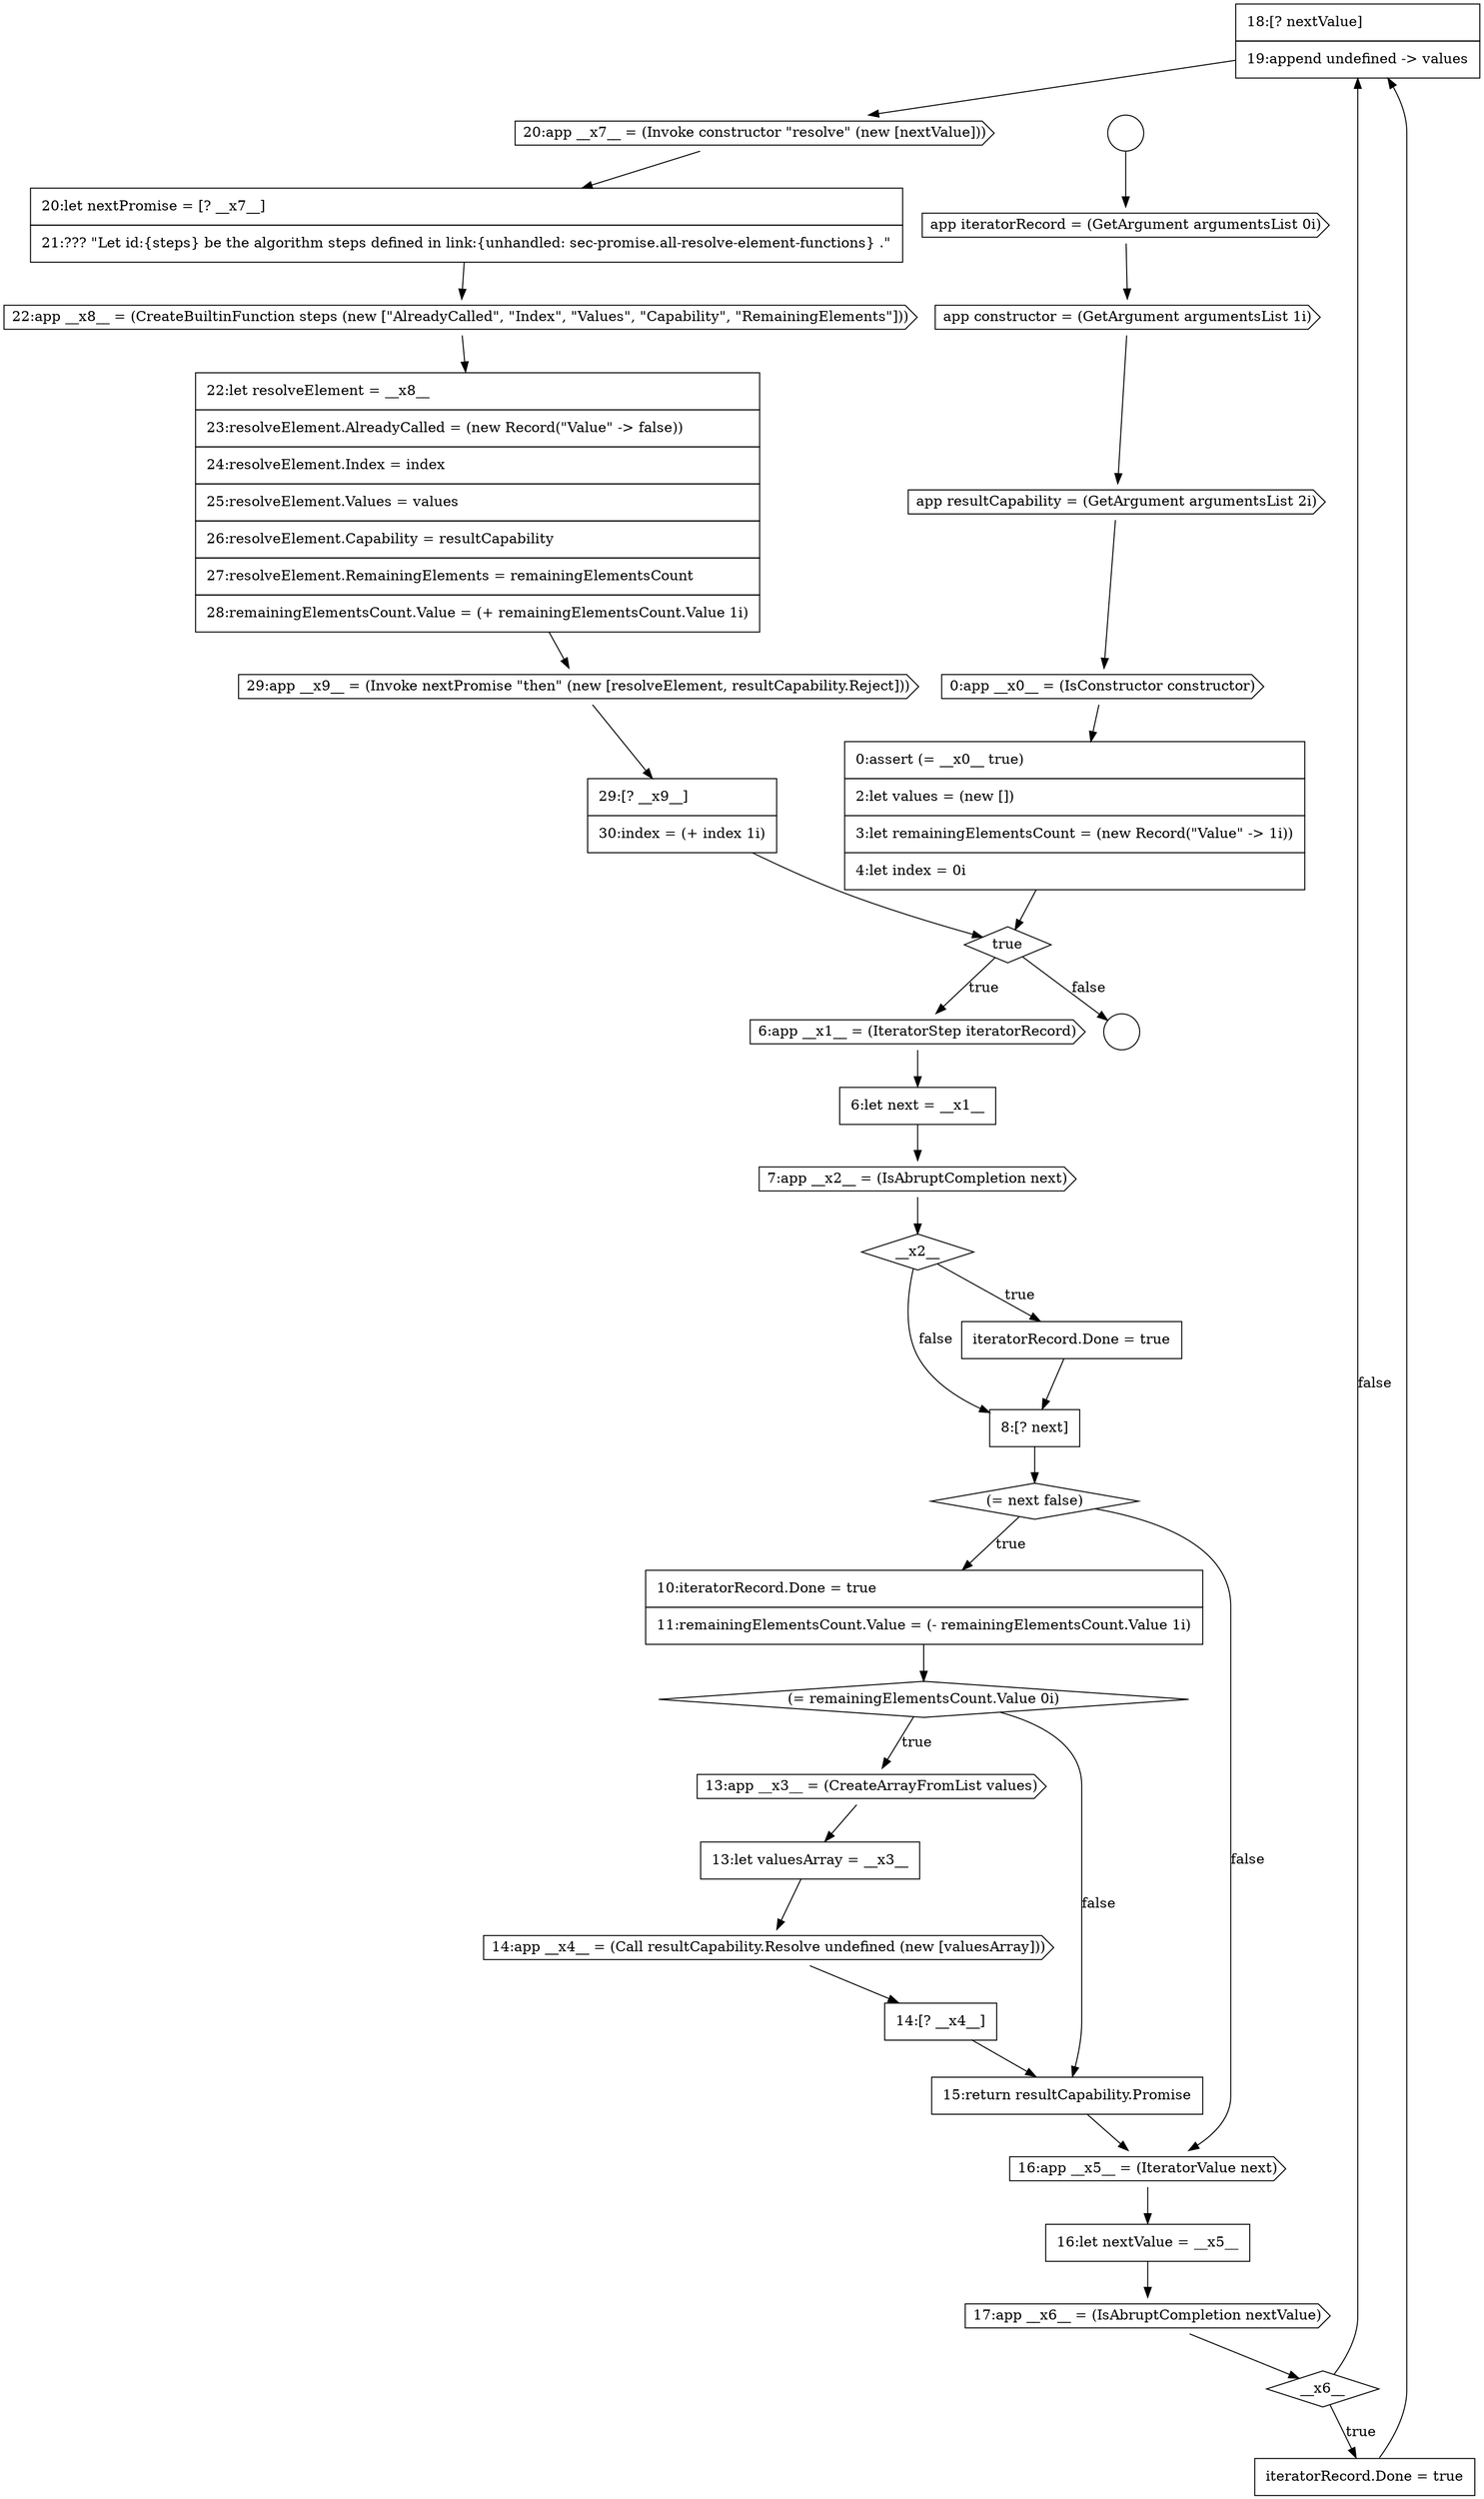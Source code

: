 digraph {
  node17665 [shape=none, margin=0, label=<<font color="black">
    <table border="0" cellborder="1" cellspacing="0" cellpadding="10">
      <tr><td align="left">18:[? nextValue]</td></tr>
      <tr><td align="left">19:append undefined -&gt; values</td></tr>
    </table>
  </font>> color="black" fillcolor="white" style=filled]
  node17662 [shape=cds, label=<<font color="black">17:app __x6__ = (IsAbruptCompletion nextValue)</font>> color="black" fillcolor="white" style=filled]
  node17645 [shape=diamond, label=<<font color="black">true</font>> color="black" fillcolor="white" style=filled]
  node17670 [shape=cds, label=<<font color="black">29:app __x9__ = (Invoke nextPromise &quot;then&quot; (new [resolveElement, resultCapability.Reject]))</font>> color="black" fillcolor="white" style=filled]
  node17663 [shape=diamond, label=<<font color="black">__x6__</font>> color="black" fillcolor="white" style=filled]
  node17650 [shape=none, margin=0, label=<<font color="black">
    <table border="0" cellborder="1" cellspacing="0" cellpadding="10">
      <tr><td align="left">iteratorRecord.Done = true</td></tr>
    </table>
  </font>> color="black" fillcolor="white" style=filled]
  node17668 [shape=cds, label=<<font color="black">22:app __x8__ = (CreateBuiltinFunction steps (new [&quot;AlreadyCalled&quot;, &quot;Index&quot;, &quot;Values&quot;, &quot;Capability&quot;, &quot;RemainingElements&quot;]))</font>> color="black" fillcolor="white" style=filled]
  node17666 [shape=cds, label=<<font color="black">20:app __x7__ = (Invoke constructor &quot;resolve&quot; (new [nextValue]))</font>> color="black" fillcolor="white" style=filled]
  node17671 [shape=none, margin=0, label=<<font color="black">
    <table border="0" cellborder="1" cellspacing="0" cellpadding="10">
      <tr><td align="left">29:[? __x9__]</td></tr>
      <tr><td align="left">30:index = (+ index 1i)</td></tr>
    </table>
  </font>> color="black" fillcolor="white" style=filled]
  node17639 [shape=circle label=" " color="black" fillcolor="white" style=filled]
  node17656 [shape=none, margin=0, label=<<font color="black">
    <table border="0" cellborder="1" cellspacing="0" cellpadding="10">
      <tr><td align="left">13:let valuesArray = __x3__</td></tr>
    </table>
  </font>> color="black" fillcolor="white" style=filled]
  node17641 [shape=cds, label=<<font color="black">app constructor = (GetArgument argumentsList 1i)</font>> color="black" fillcolor="white" style=filled]
  node17667 [shape=none, margin=0, label=<<font color="black">
    <table border="0" cellborder="1" cellspacing="0" cellpadding="10">
      <tr><td align="left">20:let nextPromise = [? __x7__]</td></tr>
      <tr><td align="left">21:??? &quot;Let id:{steps} be the algorithm steps defined in link:{unhandled: sec-promise.all-resolve-element-functions} .&quot;</td></tr>
    </table>
  </font>> color="black" fillcolor="white" style=filled]
  node17652 [shape=diamond, label=<<font color="black">(= next false)</font>> color="black" fillcolor="white" style=filled]
  node17655 [shape=cds, label=<<font color="black">13:app __x3__ = (CreateArrayFromList values)</font>> color="black" fillcolor="white" style=filled]
  node17642 [shape=cds, label=<<font color="black">app resultCapability = (GetArgument argumentsList 2i)</font>> color="black" fillcolor="white" style=filled]
  node17659 [shape=none, margin=0, label=<<font color="black">
    <table border="0" cellborder="1" cellspacing="0" cellpadding="10">
      <tr><td align="left">15:return resultCapability.Promise</td></tr>
    </table>
  </font>> color="black" fillcolor="white" style=filled]
  node17638 [shape=circle label=" " color="black" fillcolor="white" style=filled]
  node17651 [shape=none, margin=0, label=<<font color="black">
    <table border="0" cellborder="1" cellspacing="0" cellpadding="10">
      <tr><td align="left">8:[? next]</td></tr>
    </table>
  </font>> color="black" fillcolor="white" style=filled]
  node17646 [shape=cds, label=<<font color="black">6:app __x1__ = (IteratorStep iteratorRecord)</font>> color="black" fillcolor="white" style=filled]
  node17669 [shape=none, margin=0, label=<<font color="black">
    <table border="0" cellborder="1" cellspacing="0" cellpadding="10">
      <tr><td align="left">22:let resolveElement = __x8__</td></tr>
      <tr><td align="left">23:resolveElement.AlreadyCalled = (new Record(&quot;Value&quot; -&gt; false))</td></tr>
      <tr><td align="left">24:resolveElement.Index = index</td></tr>
      <tr><td align="left">25:resolveElement.Values = values</td></tr>
      <tr><td align="left">26:resolveElement.Capability = resultCapability</td></tr>
      <tr><td align="left">27:resolveElement.RemainingElements = remainingElementsCount</td></tr>
      <tr><td align="left">28:remainingElementsCount.Value = (+ remainingElementsCount.Value 1i)</td></tr>
    </table>
  </font>> color="black" fillcolor="white" style=filled]
  node17654 [shape=diamond, label=<<font color="black">(= remainingElementsCount.Value 0i)</font>> color="black" fillcolor="white" style=filled]
  node17643 [shape=cds, label=<<font color="black">0:app __x0__ = (IsConstructor constructor)</font>> color="black" fillcolor="white" style=filled]
  node17660 [shape=cds, label=<<font color="black">16:app __x5__ = (IteratorValue next)</font>> color="black" fillcolor="white" style=filled]
  node17647 [shape=none, margin=0, label=<<font color="black">
    <table border="0" cellborder="1" cellspacing="0" cellpadding="10">
      <tr><td align="left">6:let next = __x1__</td></tr>
    </table>
  </font>> color="black" fillcolor="white" style=filled]
  node17664 [shape=none, margin=0, label=<<font color="black">
    <table border="0" cellborder="1" cellspacing="0" cellpadding="10">
      <tr><td align="left">iteratorRecord.Done = true</td></tr>
    </table>
  </font>> color="black" fillcolor="white" style=filled]
  node17657 [shape=cds, label=<<font color="black">14:app __x4__ = (Call resultCapability.Resolve undefined (new [valuesArray]))</font>> color="black" fillcolor="white" style=filled]
  node17640 [shape=cds, label=<<font color="black">app iteratorRecord = (GetArgument argumentsList 0i)</font>> color="black" fillcolor="white" style=filled]
  node17653 [shape=none, margin=0, label=<<font color="black">
    <table border="0" cellborder="1" cellspacing="0" cellpadding="10">
      <tr><td align="left">10:iteratorRecord.Done = true</td></tr>
      <tr><td align="left">11:remainingElementsCount.Value = (- remainingElementsCount.Value 1i)</td></tr>
    </table>
  </font>> color="black" fillcolor="white" style=filled]
  node17644 [shape=none, margin=0, label=<<font color="black">
    <table border="0" cellborder="1" cellspacing="0" cellpadding="10">
      <tr><td align="left">0:assert (= __x0__ true)</td></tr>
      <tr><td align="left">2:let values = (new [])</td></tr>
      <tr><td align="left">3:let remainingElementsCount = (new Record(&quot;Value&quot; -&gt; 1i))</td></tr>
      <tr><td align="left">4:let index = 0i</td></tr>
    </table>
  </font>> color="black" fillcolor="white" style=filled]
  node17649 [shape=diamond, label=<<font color="black">__x2__</font>> color="black" fillcolor="white" style=filled]
  node17648 [shape=cds, label=<<font color="black">7:app __x2__ = (IsAbruptCompletion next)</font>> color="black" fillcolor="white" style=filled]
  node17661 [shape=none, margin=0, label=<<font color="black">
    <table border="0" cellborder="1" cellspacing="0" cellpadding="10">
      <tr><td align="left">16:let nextValue = __x5__</td></tr>
    </table>
  </font>> color="black" fillcolor="white" style=filled]
  node17658 [shape=none, margin=0, label=<<font color="black">
    <table border="0" cellborder="1" cellspacing="0" cellpadding="10">
      <tr><td align="left">14:[? __x4__]</td></tr>
    </table>
  </font>> color="black" fillcolor="white" style=filled]
  node17669 -> node17670 [ color="black"]
  node17663 -> node17664 [label=<<font color="black">true</font>> color="black"]
  node17663 -> node17665 [label=<<font color="black">false</font>> color="black"]
  node17670 -> node17671 [ color="black"]
  node17651 -> node17652 [ color="black"]
  node17644 -> node17645 [ color="black"]
  node17642 -> node17643 [ color="black"]
  node17650 -> node17651 [ color="black"]
  node17658 -> node17659 [ color="black"]
  node17665 -> node17666 [ color="black"]
  node17645 -> node17646 [label=<<font color="black">true</font>> color="black"]
  node17645 -> node17639 [label=<<font color="black">false</font>> color="black"]
  node17647 -> node17648 [ color="black"]
  node17660 -> node17661 [ color="black"]
  node17656 -> node17657 [ color="black"]
  node17641 -> node17642 [ color="black"]
  node17671 -> node17645 [ color="black"]
  node17661 -> node17662 [ color="black"]
  node17643 -> node17644 [ color="black"]
  node17646 -> node17647 [ color="black"]
  node17638 -> node17640 [ color="black"]
  node17657 -> node17658 [ color="black"]
  node17662 -> node17663 [ color="black"]
  node17648 -> node17649 [ color="black"]
  node17667 -> node17668 [ color="black"]
  node17655 -> node17656 [ color="black"]
  node17659 -> node17660 [ color="black"]
  node17666 -> node17667 [ color="black"]
  node17664 -> node17665 [ color="black"]
  node17653 -> node17654 [ color="black"]
  node17668 -> node17669 [ color="black"]
  node17640 -> node17641 [ color="black"]
  node17654 -> node17655 [label=<<font color="black">true</font>> color="black"]
  node17654 -> node17659 [label=<<font color="black">false</font>> color="black"]
  node17652 -> node17653 [label=<<font color="black">true</font>> color="black"]
  node17652 -> node17660 [label=<<font color="black">false</font>> color="black"]
  node17649 -> node17650 [label=<<font color="black">true</font>> color="black"]
  node17649 -> node17651 [label=<<font color="black">false</font>> color="black"]
}
